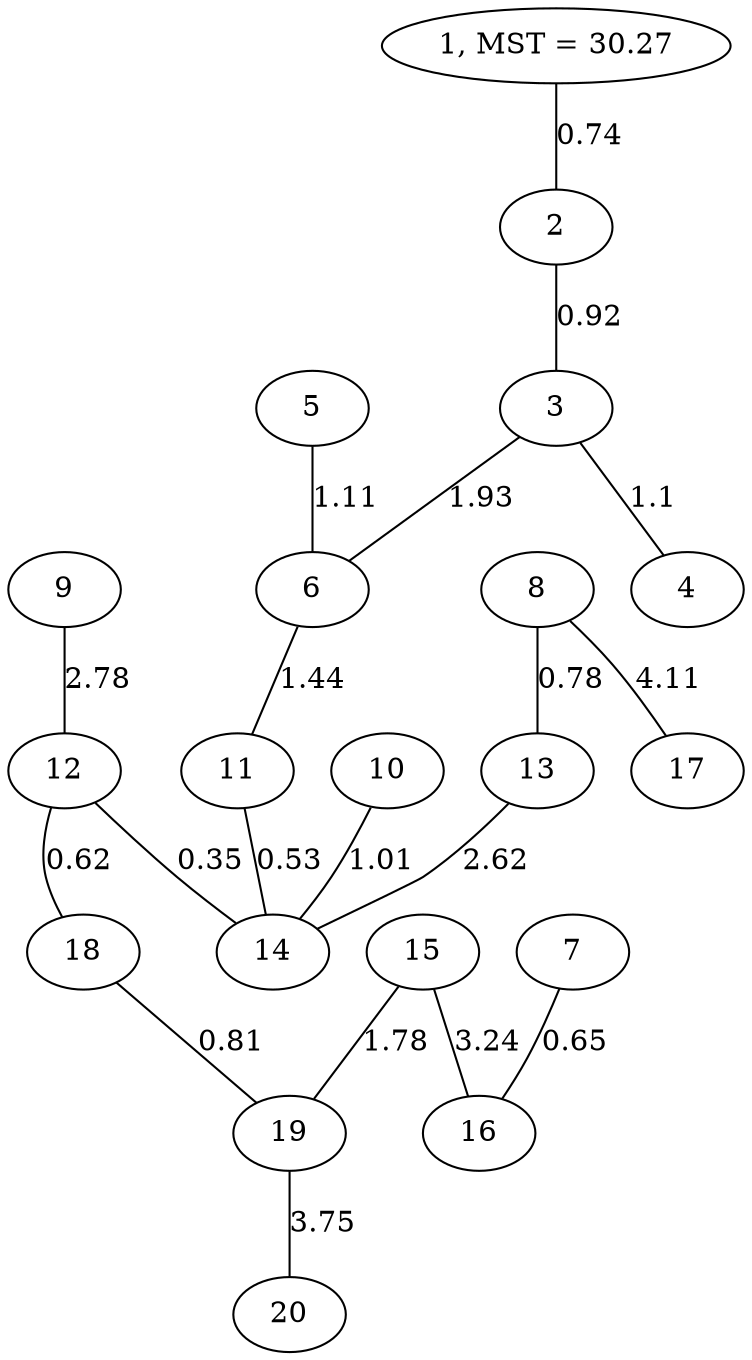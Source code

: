 graph KruskalD_BarabasiAlbert{
12--14 [label=0.35]
11--14 [label=0.53]
12--18 [label=0.62]
7--16 [label=0.65]
1--2 [label=0.74]
8--13 [label=0.78]
18--19 [label=0.81]
2--3 [label=0.92]
10--14 [label=1.01]
3--4 [label=1.1]
5--6 [label=1.11]
6--11 [label=1.44]
15--19 [label=1.78]
3--6 [label=1.93]
13--14 [label=2.62]
9--12 [label=2.78]
15--16 [label=3.24]
19--20 [label=3.75]
8--17 [label=4.11]
1 [label="1, MST = 30.27"]
}
